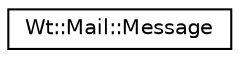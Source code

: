 digraph "Graphical Class Hierarchy"
{
 // LATEX_PDF_SIZE
  edge [fontname="Helvetica",fontsize="10",labelfontname="Helvetica",labelfontsize="10"];
  node [fontname="Helvetica",fontsize="10",shape=record];
  rankdir="LR";
  Node0 [label="Wt::Mail::Message",height=0.2,width=0.4,color="black", fillcolor="white", style="filled",URL="$classWt_1_1Mail_1_1Message.html",tooltip="A mail message."];
}
